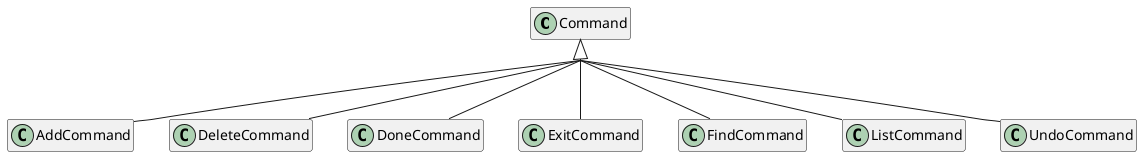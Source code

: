 @startuml
hide empty members
skinparam groupInheritance 4


class Command

Command <|-- AddCommand
Command <|-- DeleteCommand
Command <|-- DoneCommand
Command <|-- ExitCommand
Command <|-- FindCommand
Command <|-- ListCommand
Command <|-- UndoCommand

@enduml
